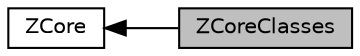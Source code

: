 digraph "ZCoreClasses"
{
  edge [fontname="Helvetica",fontsize="10",labelfontname="Helvetica",labelfontsize="10"];
  node [fontname="Helvetica",fontsize="10",shape=box];
  rankdir=LR;
  Node1 [label="ZCore",height=0.2,width=0.4,color="black", fillcolor="white", style="filled",URL="$group__z_core.html",tooltip="The core classes, enumerators ,defintions and utility methods of the library."];
  Node0 [label="ZCoreClasses",height=0.2,width=0.4,color="black", fillcolor="grey75", style="filled", fontcolor="black",tooltip="The core classes of the library."];
  Node1->Node0 [shape=plaintext, dir="back", style="solid"];
}
